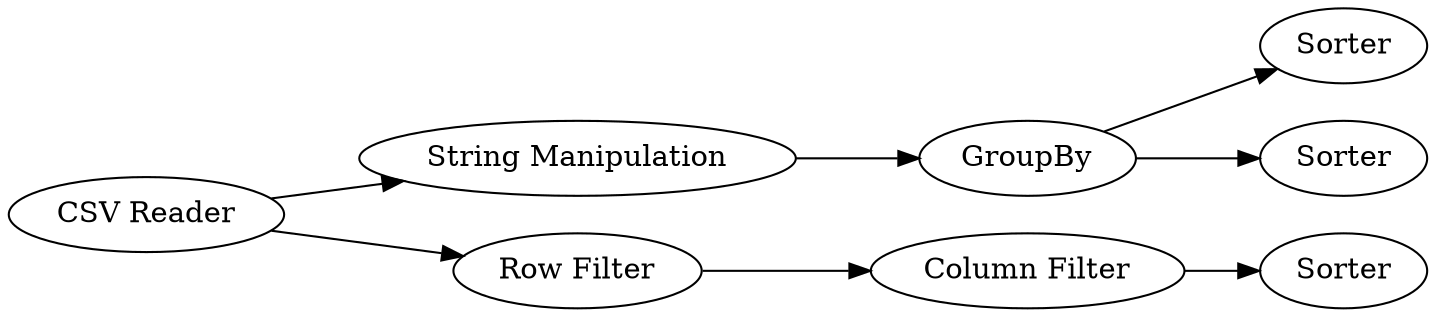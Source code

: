 digraph {
	1 [label="CSV Reader"]
	2 [label="String Manipulation"]
	4 [label=GroupBy]
	5 [label=Sorter]
	6 [label=Sorter]
	7 [label="Row Filter"]
	8 [label="Column Filter"]
	9 [label=Sorter]
	1 -> 2
	1 -> 7
	2 -> 4
	4 -> 5
	4 -> 6
	7 -> 8
	8 -> 9
	rankdir=LR
}
